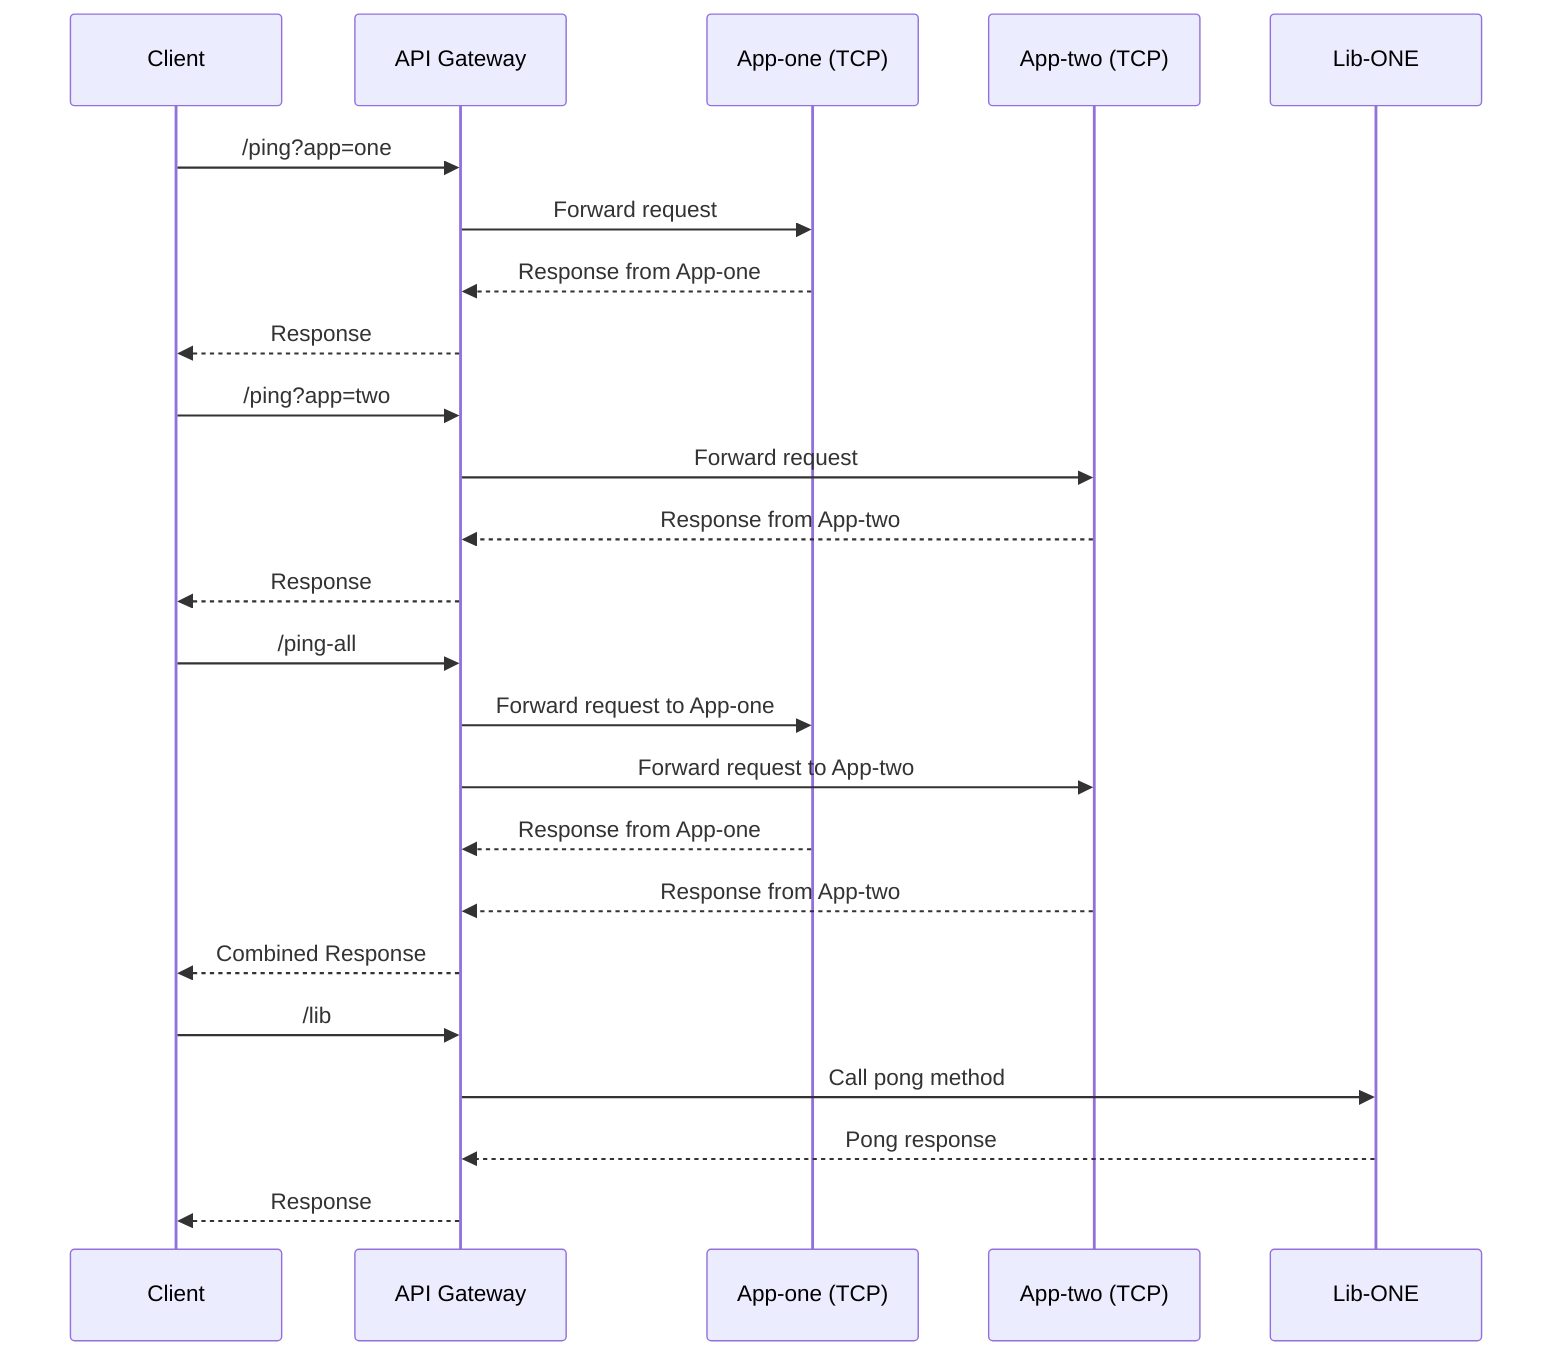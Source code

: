 sequenceDiagram
    participant Client
    participant API_Gateway as API Gateway
    participant App_One as App-one (TCP)
    participant App_Two as App-two (TCP)
    participant Lib_ONE as Lib-ONE

    %% Sequence for /ping?app=one
    Client->>API_Gateway: /ping?app=one
    API_Gateway->>App_One: Forward request
    App_One-->>API_Gateway: Response from App-one
    API_Gateway-->>Client: Response

    %% Sequence for /ping?app=two
    Client->>API_Gateway: /ping?app=two
    API_Gateway->>App_Two: Forward request
    App_Two-->>API_Gateway: Response from App-two
    API_Gateway-->>Client: Response

    %% Sequence for /ping-all
    Client->>API_Gateway: /ping-all
    API_Gateway->>App_One: Forward request to App-one
    API_Gateway->>App_Two: Forward request to App-two
    App_One-->>API_Gateway: Response from App-one
    App_Two-->>API_Gateway: Response from App-two
    API_Gateway-->>Client: Combined Response

    %% Sequence for /lib
    Client->>API_Gateway: /lib
    API_Gateway->>Lib_ONE: Call pong method
    Lib_ONE-->>API_Gateway: Pong response
    API_Gateway-->>Client: Response